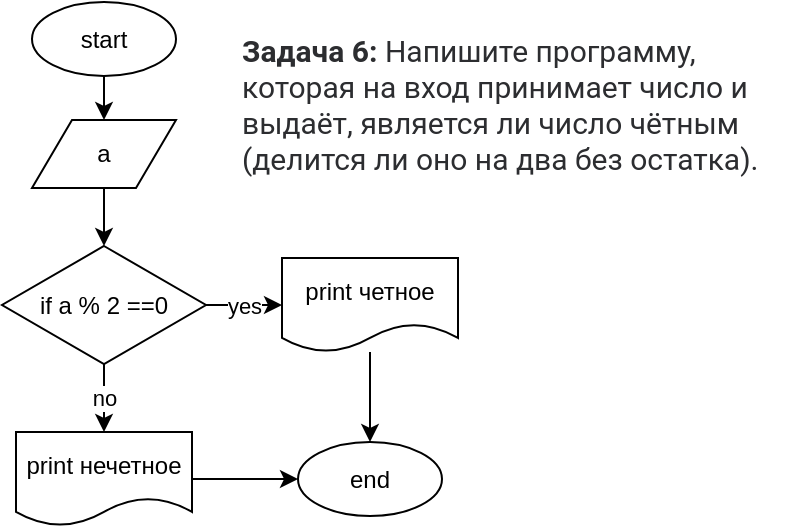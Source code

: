 <mxfile>
    <diagram id="jpSp1bhaiqySwXhzPtT3" name="Page-1">
        <mxGraphModel dx="771" dy="367" grid="0" gridSize="10" guides="1" tooltips="1" connect="1" arrows="1" fold="1" page="0" pageScale="1" pageWidth="827" pageHeight="1169" math="0" shadow="0">
            <root>
                <mxCell id="0"/>
                <mxCell id="1" parent="0"/>
                <mxCell id="2" value="&lt;strong style=&quot;box-sizing: border-box; font-weight: 700; color: rgb(44, 45, 48); font-family: roboto, &amp;quot;san francisco&amp;quot;, &amp;quot;helvetica neue&amp;quot;, helvetica, arial; font-size: 15px; font-style: normal; letter-spacing: normal; text-indent: 0px; text-transform: none; word-spacing: 0px; background-color: rgb(255, 255, 255);&quot;&gt;Задача 6:&lt;/strong&gt;&lt;span style=&quot;color: rgb(44, 45, 48); font-family: roboto, &amp;quot;san francisco&amp;quot;, &amp;quot;helvetica neue&amp;quot;, helvetica, arial; font-size: 15px; font-style: normal; font-weight: 400; letter-spacing: normal; text-indent: 0px; text-transform: none; word-spacing: 0px; background-color: rgb(255, 255, 255); display: inline; float: none;&quot;&gt;&lt;span&gt;&amp;nbsp;&lt;/span&gt;Напишите программу, которая на вход принимает число и выдаёт, является ли число чётным (делится ли оно на два без остатка).&lt;/span&gt;" style="text;whiteSpace=wrap;html=1;" vertex="1" parent="1">
                    <mxGeometry x="372" y="156" width="281" height="44" as="geometry"/>
                </mxCell>
                <mxCell id="5" style="edgeStyle=none;html=1;" edge="1" parent="1" source="3" target="4">
                    <mxGeometry relative="1" as="geometry"/>
                </mxCell>
                <mxCell id="3" value="start" style="ellipse;whiteSpace=wrap;html=1;" vertex="1" parent="1">
                    <mxGeometry x="269" y="147" width="72" height="37" as="geometry"/>
                </mxCell>
                <mxCell id="8" value="" style="edgeStyle=none;html=1;" edge="1" parent="1" source="4" target="7">
                    <mxGeometry relative="1" as="geometry"/>
                </mxCell>
                <mxCell id="4" value="a" style="shape=parallelogram;perimeter=parallelogramPerimeter;whiteSpace=wrap;html=1;fixedSize=1;" vertex="1" parent="1">
                    <mxGeometry x="269" y="206" width="72" height="34" as="geometry"/>
                </mxCell>
                <mxCell id="11" value="yes" style="edgeStyle=none;html=1;entryX=0;entryY=0.5;entryDx=0;entryDy=0;" edge="1" parent="1" source="7" target="9">
                    <mxGeometry relative="1" as="geometry"/>
                </mxCell>
                <mxCell id="12" value="no" style="edgeStyle=none;html=1;entryX=0.5;entryY=0;entryDx=0;entryDy=0;" edge="1" parent="1" source="7" target="10">
                    <mxGeometry relative="1" as="geometry"/>
                </mxCell>
                <mxCell id="7" value="if a % 2 ==0" style="rhombus;whiteSpace=wrap;html=1;" vertex="1" parent="1">
                    <mxGeometry x="254" y="269" width="102" height="59" as="geometry"/>
                </mxCell>
                <mxCell id="15" style="edgeStyle=none;html=1;entryX=0.5;entryY=0;entryDx=0;entryDy=0;" edge="1" parent="1" source="9" target="13">
                    <mxGeometry relative="1" as="geometry"/>
                </mxCell>
                <mxCell id="9" value="print четное" style="shape=document;whiteSpace=wrap;html=1;boundedLbl=1;" vertex="1" parent="1">
                    <mxGeometry x="394" y="275" width="88" height="47" as="geometry"/>
                </mxCell>
                <mxCell id="14" style="edgeStyle=none;html=1;entryX=0;entryY=0.5;entryDx=0;entryDy=0;" edge="1" parent="1" source="10" target="13">
                    <mxGeometry relative="1" as="geometry"/>
                </mxCell>
                <mxCell id="10" value="print нечетное" style="shape=document;whiteSpace=wrap;html=1;boundedLbl=1;" vertex="1" parent="1">
                    <mxGeometry x="261" y="362" width="88" height="47" as="geometry"/>
                </mxCell>
                <mxCell id="13" value="end" style="ellipse;whiteSpace=wrap;html=1;" vertex="1" parent="1">
                    <mxGeometry x="402" y="367" width="72" height="37" as="geometry"/>
                </mxCell>
            </root>
        </mxGraphModel>
    </diagram>
</mxfile>